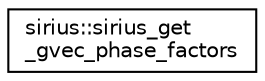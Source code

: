 digraph "Graphical Class Hierarchy"
{
 // INTERACTIVE_SVG=YES
  edge [fontname="Helvetica",fontsize="10",labelfontname="Helvetica",labelfontsize="10"];
  node [fontname="Helvetica",fontsize="10",shape=record];
  rankdir="LR";
  Node1 [label="sirius::sirius_get\l_gvec_phase_factors",height=0.2,width=0.4,color="black", fillcolor="white", style="filled",URL="$interfacesirius_1_1sirius__get__gvec__phase__factors.html"];
}
